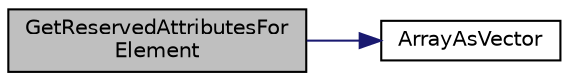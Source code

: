 digraph "GetReservedAttributesForElement"
{
 // INTERACTIVE_SVG=YES
 // LATEX_PDF_SIZE
  bgcolor="transparent";
  edge [fontname="Helvetica",fontsize="10",labelfontname="Helvetica",labelfontsize="10"];
  node [fontname="Helvetica",fontsize="10",shape=record];
  rankdir="LR";
  Node1 [label="GetReservedAttributesFor\lElement",height=0.2,width=0.4,color="black", fillcolor="grey75", style="filled", fontcolor="black",tooltip=" "];
  Node1 -> Node2 [color="midnightblue",fontsize="10",style="solid",fontname="Helvetica"];
  Node2 [label="ArrayAsVector",height=0.2,width=0.4,color="black",URL="$d0/d75/namespacetesting_a956d4c522454fa6dfd75b5bbbefe8f9e.html#a956d4c522454fa6dfd75b5bbbefe8f9e",tooltip=" "];
}
